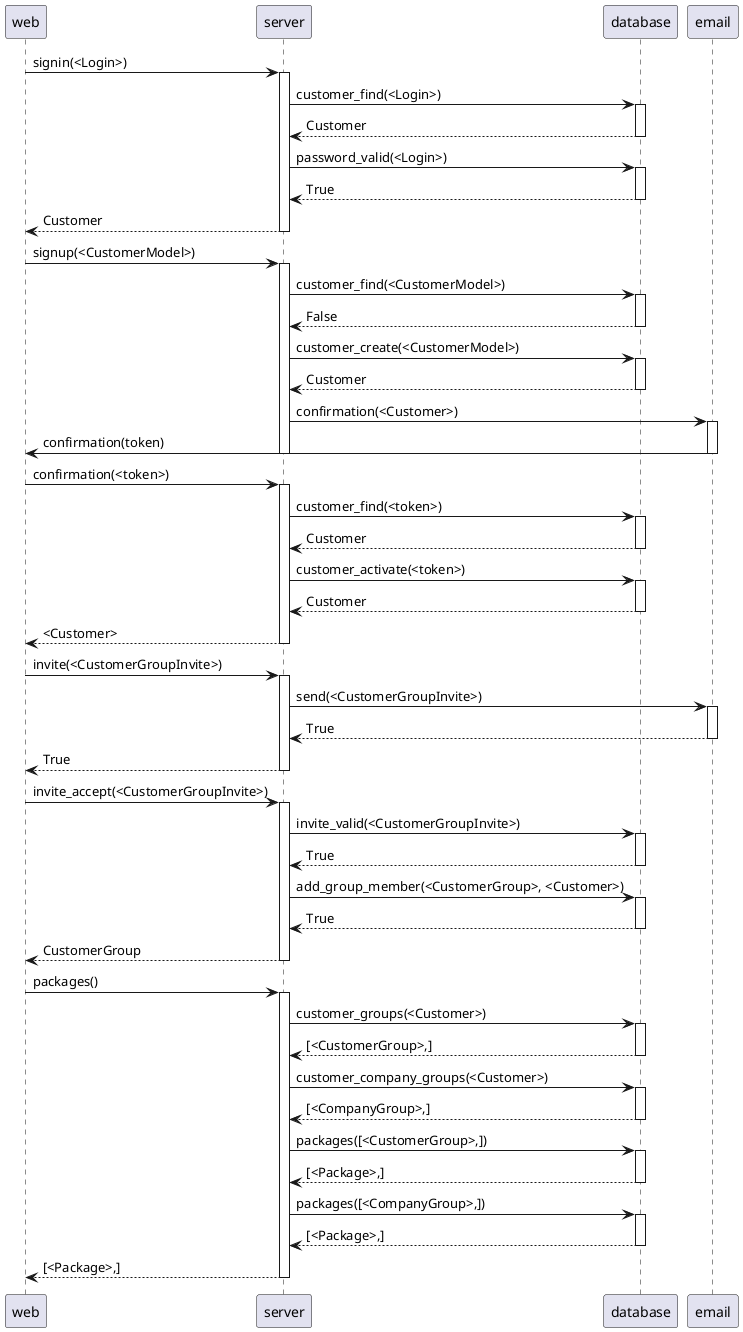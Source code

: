 @startuml
participant web
participant server
participant database
participant email

web -> server : signin(<Login>)
activate server
server -> database : customer_find(<Login>)
activate database
server <-- database: Customer
deactivate database
server -> database : password_valid(<Login>)
activate database
server <-- database: True
deactivate database
web <-- server: Customer
deactivate server
web -> server : signup(<CustomerModel>)
activate server
server -> database : customer_find(<CustomerModel>)
activate database
server <-- database: False
deactivate database
server -> database : customer_create(<CustomerModel>)
activate database
server <-- database: Customer
deactivate database
server -> email : confirmation(<Customer>)
activate email
email -> web : confirmation(token)
deactivate email
deactivate server
web -> server : confirmation(<token>)
activate server
server -> database : customer_find(<token>)
activate database
server <-- database: Customer
deactivate database
server -> database : customer_activate(<token>)
activate database
server <-- database: Customer
deactivate database
web <-- server: <Customer>
deactivate server
web -> server : invite(<CustomerGroupInvite>)
activate server
server -> email : send(<CustomerGroupInvite>)
activate email
server <-- email: True
deactivate email
web <-- server: True
deactivate server
web -> server : invite_accept(<CustomerGroupInvite>)
activate server
server -> database : invite_valid(<CustomerGroupInvite>)
activate database
server <-- database: True
deactivate database
server -> database : add_group_member(<CustomerGroup>, <Customer>)
activate database
server <-- database: True
deactivate database
web <-- server: CustomerGroup
deactivate server
web -> server : packages()
activate server
server -> database : customer_groups(<Customer>)
activate database
server <-- database: [<CustomerGroup>,]
deactivate database
server -> database : customer_company_groups(<Customer>)
activate database
server <-- database: [<CompanyGroup>,]
deactivate database
server -> database : packages([<CustomerGroup>,])
activate database
server <-- database: [<Package>,]
deactivate database
server -> database : packages([<CompanyGroup>,])
activate database
server <-- database: [<Package>,]
deactivate database
web <-- server: [<Package>,]
deactivate server
@enduml
